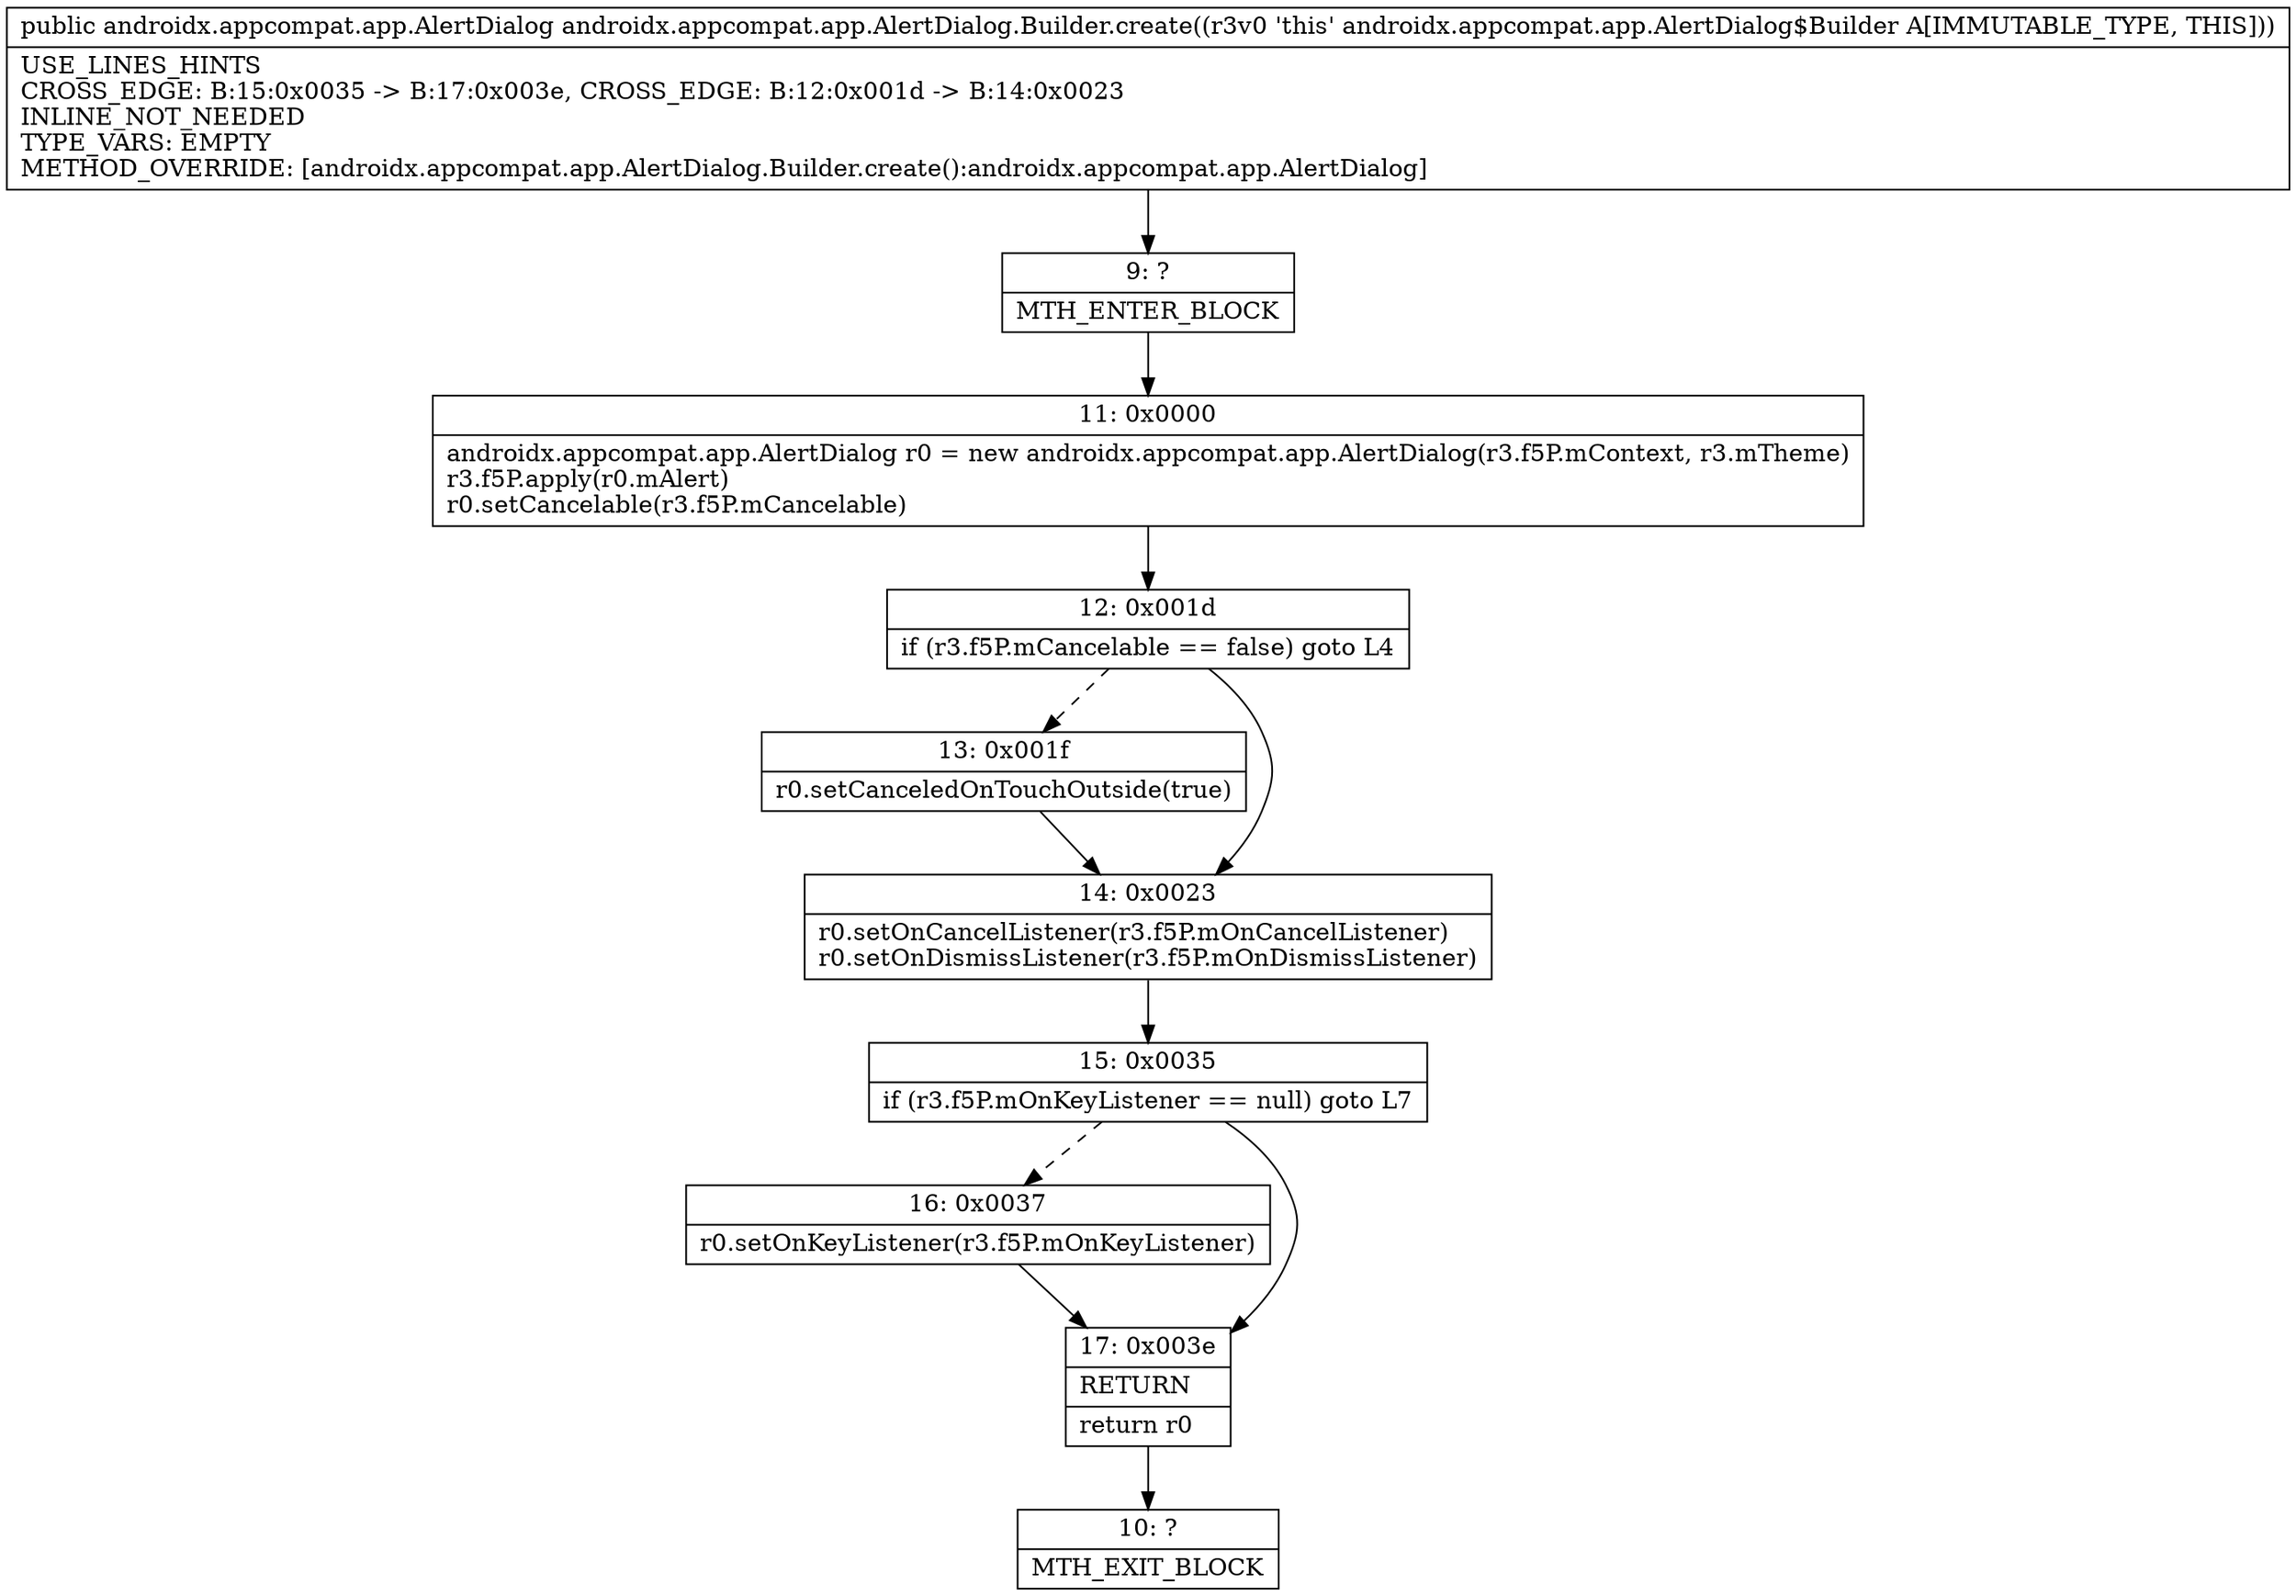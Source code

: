 digraph "CFG forandroidx.appcompat.app.AlertDialog.Builder.create()Landroidx\/appcompat\/app\/AlertDialog;" {
Node_9 [shape=record,label="{9\:\ ?|MTH_ENTER_BLOCK\l}"];
Node_11 [shape=record,label="{11\:\ 0x0000|androidx.appcompat.app.AlertDialog r0 = new androidx.appcompat.app.AlertDialog(r3.f5P.mContext, r3.mTheme)\lr3.f5P.apply(r0.mAlert)\lr0.setCancelable(r3.f5P.mCancelable)\l}"];
Node_12 [shape=record,label="{12\:\ 0x001d|if (r3.f5P.mCancelable == false) goto L4\l}"];
Node_13 [shape=record,label="{13\:\ 0x001f|r0.setCanceledOnTouchOutside(true)\l}"];
Node_14 [shape=record,label="{14\:\ 0x0023|r0.setOnCancelListener(r3.f5P.mOnCancelListener)\lr0.setOnDismissListener(r3.f5P.mOnDismissListener)\l}"];
Node_15 [shape=record,label="{15\:\ 0x0035|if (r3.f5P.mOnKeyListener == null) goto L7\l}"];
Node_16 [shape=record,label="{16\:\ 0x0037|r0.setOnKeyListener(r3.f5P.mOnKeyListener)\l}"];
Node_17 [shape=record,label="{17\:\ 0x003e|RETURN\l|return r0\l}"];
Node_10 [shape=record,label="{10\:\ ?|MTH_EXIT_BLOCK\l}"];
MethodNode[shape=record,label="{public androidx.appcompat.app.AlertDialog androidx.appcompat.app.AlertDialog.Builder.create((r3v0 'this' androidx.appcompat.app.AlertDialog$Builder A[IMMUTABLE_TYPE, THIS]))  | USE_LINES_HINTS\lCROSS_EDGE: B:15:0x0035 \-\> B:17:0x003e, CROSS_EDGE: B:12:0x001d \-\> B:14:0x0023\lINLINE_NOT_NEEDED\lTYPE_VARS: EMPTY\lMETHOD_OVERRIDE: [androidx.appcompat.app.AlertDialog.Builder.create():androidx.appcompat.app.AlertDialog]\l}"];
MethodNode -> Node_9;Node_9 -> Node_11;
Node_11 -> Node_12;
Node_12 -> Node_13[style=dashed];
Node_12 -> Node_14;
Node_13 -> Node_14;
Node_14 -> Node_15;
Node_15 -> Node_16[style=dashed];
Node_15 -> Node_17;
Node_16 -> Node_17;
Node_17 -> Node_10;
}

